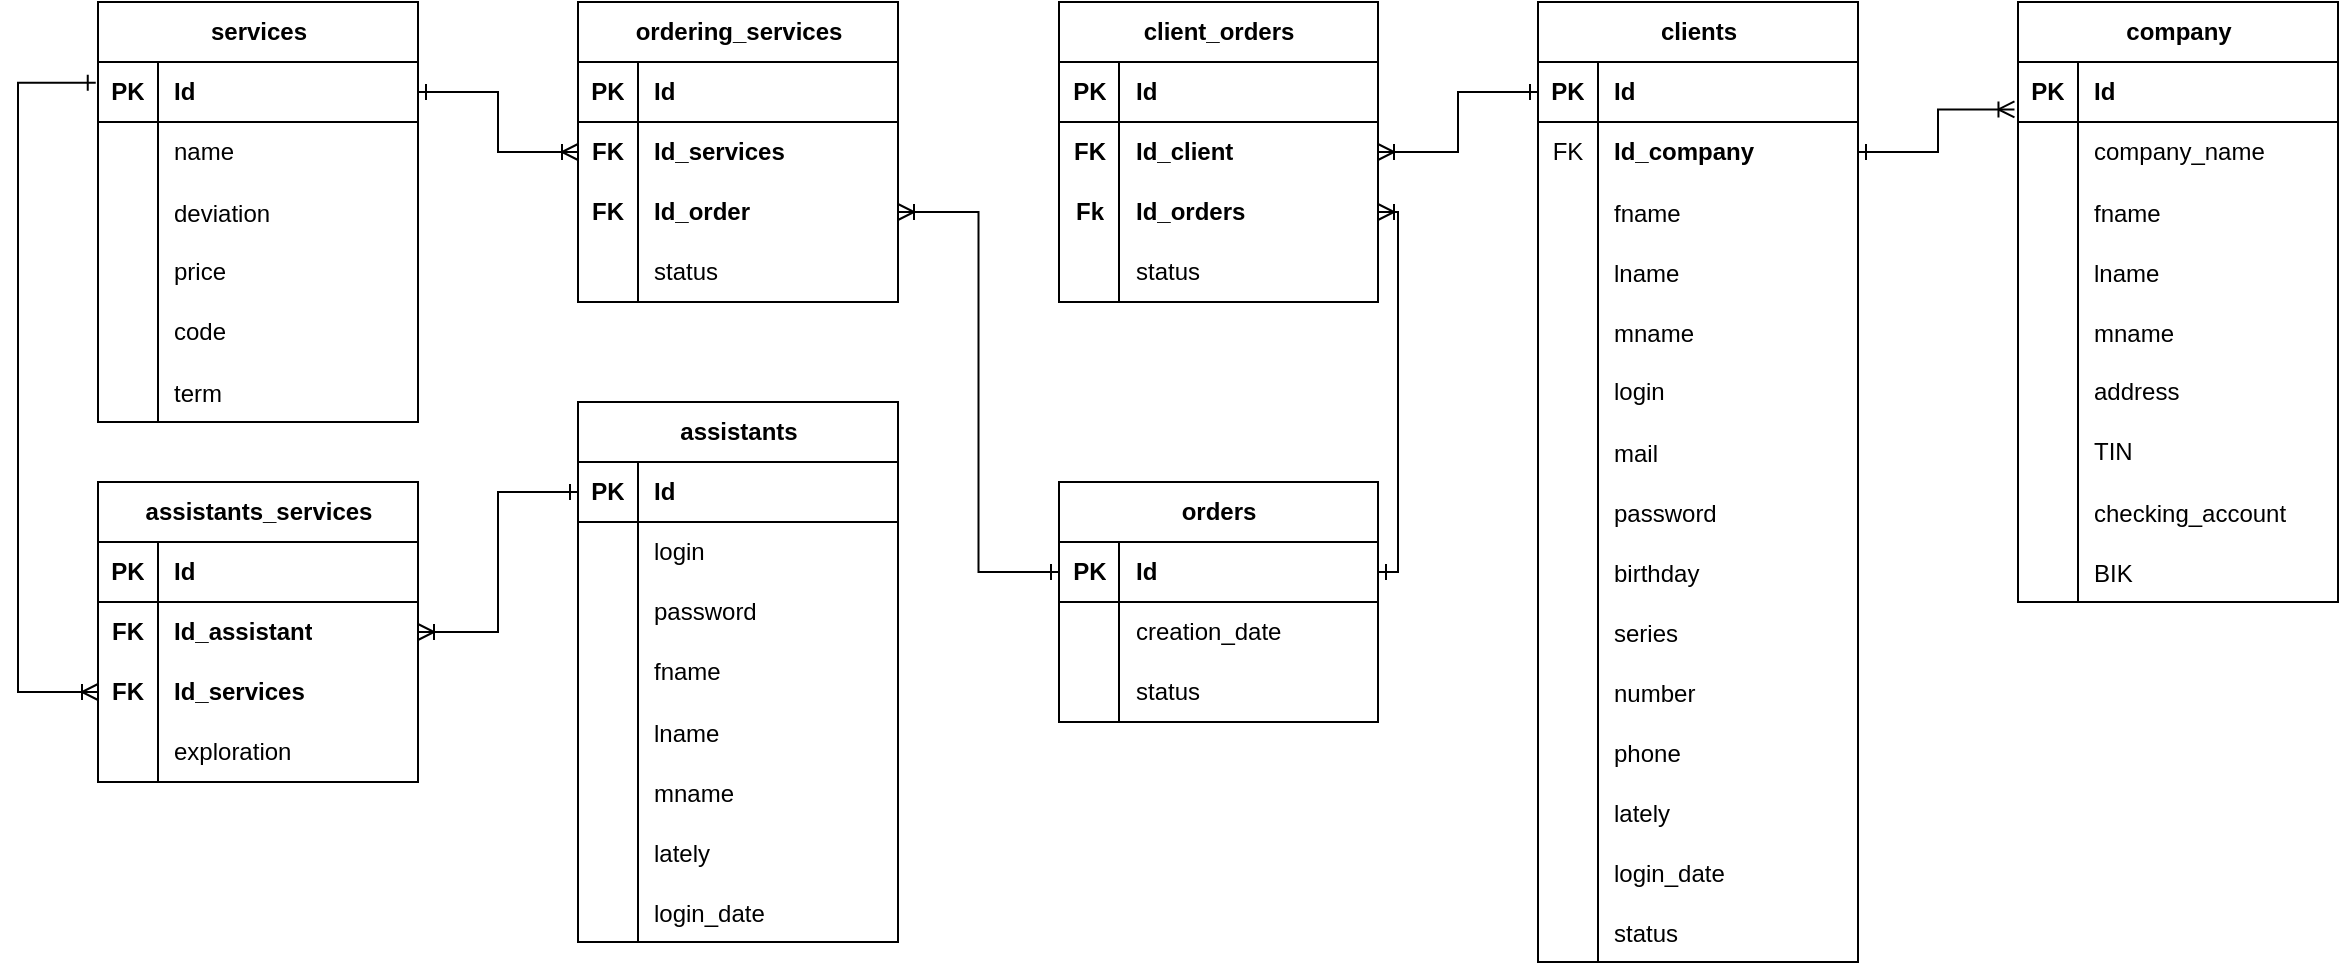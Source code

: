 <mxfile version="21.3.2" type="device">
  <diagram name="Страница 1" id="CcB8ubkaN1PYvtGsMhy7">
    <mxGraphModel dx="640" dy="603" grid="1" gridSize="10" guides="1" tooltips="1" connect="1" arrows="1" fold="1" page="1" pageScale="1" pageWidth="827" pageHeight="1169" math="0" shadow="0">
      <root>
        <mxCell id="0" />
        <mxCell id="1" parent="0" />
        <mxCell id="BCo8NhsRQpijc6uLgUfa-1" value="services" style="shape=table;startSize=30;container=1;collapsible=1;childLayout=tableLayout;fixedRows=1;rowLines=0;fontStyle=1;align=center;resizeLast=1;html=1;" parent="1" vertex="1">
          <mxGeometry x="760" y="280" width="160" height="210" as="geometry" />
        </mxCell>
        <mxCell id="BCo8NhsRQpijc6uLgUfa-2" value="" style="shape=tableRow;horizontal=0;startSize=0;swimlaneHead=0;swimlaneBody=0;fillColor=none;collapsible=0;dropTarget=0;points=[[0,0.5],[1,0.5]];portConstraint=eastwest;top=0;left=0;right=0;bottom=1;" parent="BCo8NhsRQpijc6uLgUfa-1" vertex="1">
          <mxGeometry y="30" width="160" height="30" as="geometry" />
        </mxCell>
        <mxCell id="BCo8NhsRQpijc6uLgUfa-3" value="PK" style="shape=partialRectangle;connectable=0;fillColor=none;top=0;left=0;bottom=0;right=0;fontStyle=1;overflow=hidden;whiteSpace=wrap;html=1;" parent="BCo8NhsRQpijc6uLgUfa-2" vertex="1">
          <mxGeometry width="30" height="30" as="geometry">
            <mxRectangle width="30" height="30" as="alternateBounds" />
          </mxGeometry>
        </mxCell>
        <mxCell id="BCo8NhsRQpijc6uLgUfa-4" value="Id" style="shape=partialRectangle;connectable=0;fillColor=none;top=0;left=0;bottom=0;right=0;align=left;spacingLeft=6;fontStyle=1;overflow=hidden;whiteSpace=wrap;html=1;" parent="BCo8NhsRQpijc6uLgUfa-2" vertex="1">
          <mxGeometry x="30" width="130" height="30" as="geometry">
            <mxRectangle width="130" height="30" as="alternateBounds" />
          </mxGeometry>
        </mxCell>
        <mxCell id="BCo8NhsRQpijc6uLgUfa-5" value="" style="shape=tableRow;horizontal=0;startSize=0;swimlaneHead=0;swimlaneBody=0;fillColor=none;collapsible=0;dropTarget=0;points=[[0,0.5],[1,0.5]];portConstraint=eastwest;top=0;left=0;right=0;bottom=0;" parent="BCo8NhsRQpijc6uLgUfa-1" vertex="1">
          <mxGeometry y="60" width="160" height="30" as="geometry" />
        </mxCell>
        <mxCell id="BCo8NhsRQpijc6uLgUfa-6" value="" style="shape=partialRectangle;connectable=0;fillColor=none;top=0;left=0;bottom=0;right=0;editable=1;overflow=hidden;whiteSpace=wrap;html=1;" parent="BCo8NhsRQpijc6uLgUfa-5" vertex="1">
          <mxGeometry width="30" height="30" as="geometry">
            <mxRectangle width="30" height="30" as="alternateBounds" />
          </mxGeometry>
        </mxCell>
        <mxCell id="BCo8NhsRQpijc6uLgUfa-7" value="name" style="shape=partialRectangle;connectable=0;fillColor=none;top=0;left=0;bottom=0;right=0;align=left;spacingLeft=6;overflow=hidden;whiteSpace=wrap;html=1;" parent="BCo8NhsRQpijc6uLgUfa-5" vertex="1">
          <mxGeometry x="30" width="130" height="30" as="geometry">
            <mxRectangle width="130" height="30" as="alternateBounds" />
          </mxGeometry>
        </mxCell>
        <mxCell id="Gc41ol7Zh1bx4MsLEg7d-4" value="" style="shape=tableRow;horizontal=0;startSize=0;swimlaneHead=0;swimlaneBody=0;fillColor=none;collapsible=0;dropTarget=0;points=[[0,0.5],[1,0.5]];portConstraint=eastwest;top=0;left=0;right=0;bottom=0;" parent="BCo8NhsRQpijc6uLgUfa-1" vertex="1">
          <mxGeometry y="90" width="160" height="30" as="geometry" />
        </mxCell>
        <mxCell id="Gc41ol7Zh1bx4MsLEg7d-5" value="" style="shape=partialRectangle;connectable=0;fillColor=none;top=0;left=0;bottom=0;right=0;editable=1;overflow=hidden;" parent="Gc41ol7Zh1bx4MsLEg7d-4" vertex="1">
          <mxGeometry width="30" height="30" as="geometry">
            <mxRectangle width="30" height="30" as="alternateBounds" />
          </mxGeometry>
        </mxCell>
        <mxCell id="Gc41ol7Zh1bx4MsLEg7d-6" value="deviation" style="shape=partialRectangle;connectable=0;fillColor=none;top=0;left=0;bottom=0;right=0;align=left;spacingLeft=6;overflow=hidden;" parent="Gc41ol7Zh1bx4MsLEg7d-4" vertex="1">
          <mxGeometry x="30" width="130" height="30" as="geometry">
            <mxRectangle width="130" height="30" as="alternateBounds" />
          </mxGeometry>
        </mxCell>
        <mxCell id="BCo8NhsRQpijc6uLgUfa-8" value="" style="shape=tableRow;horizontal=0;startSize=0;swimlaneHead=0;swimlaneBody=0;fillColor=none;collapsible=0;dropTarget=0;points=[[0,0.5],[1,0.5]];portConstraint=eastwest;top=0;left=0;right=0;bottom=0;" parent="BCo8NhsRQpijc6uLgUfa-1" vertex="1">
          <mxGeometry y="120" width="160" height="30" as="geometry" />
        </mxCell>
        <mxCell id="BCo8NhsRQpijc6uLgUfa-9" value="" style="shape=partialRectangle;connectable=0;fillColor=none;top=0;left=0;bottom=0;right=0;editable=1;overflow=hidden;whiteSpace=wrap;html=1;" parent="BCo8NhsRQpijc6uLgUfa-8" vertex="1">
          <mxGeometry width="30" height="30" as="geometry">
            <mxRectangle width="30" height="30" as="alternateBounds" />
          </mxGeometry>
        </mxCell>
        <mxCell id="BCo8NhsRQpijc6uLgUfa-10" value="price" style="shape=partialRectangle;connectable=0;fillColor=none;top=0;left=0;bottom=0;right=0;align=left;spacingLeft=6;overflow=hidden;whiteSpace=wrap;html=1;" parent="BCo8NhsRQpijc6uLgUfa-8" vertex="1">
          <mxGeometry x="30" width="130" height="30" as="geometry">
            <mxRectangle width="130" height="30" as="alternateBounds" />
          </mxGeometry>
        </mxCell>
        <mxCell id="BCo8NhsRQpijc6uLgUfa-11" value="" style="shape=tableRow;horizontal=0;startSize=0;swimlaneHead=0;swimlaneBody=0;fillColor=none;collapsible=0;dropTarget=0;points=[[0,0.5],[1,0.5]];portConstraint=eastwest;top=0;left=0;right=0;bottom=0;" parent="BCo8NhsRQpijc6uLgUfa-1" vertex="1">
          <mxGeometry y="150" width="160" height="30" as="geometry" />
        </mxCell>
        <mxCell id="BCo8NhsRQpijc6uLgUfa-12" value="" style="shape=partialRectangle;connectable=0;fillColor=none;top=0;left=0;bottom=0;right=0;editable=1;overflow=hidden;whiteSpace=wrap;html=1;" parent="BCo8NhsRQpijc6uLgUfa-11" vertex="1">
          <mxGeometry width="30" height="30" as="geometry">
            <mxRectangle width="30" height="30" as="alternateBounds" />
          </mxGeometry>
        </mxCell>
        <mxCell id="BCo8NhsRQpijc6uLgUfa-13" value="code" style="shape=partialRectangle;connectable=0;fillColor=none;top=0;left=0;bottom=0;right=0;align=left;spacingLeft=6;overflow=hidden;whiteSpace=wrap;html=1;" parent="BCo8NhsRQpijc6uLgUfa-11" vertex="1">
          <mxGeometry x="30" width="130" height="30" as="geometry">
            <mxRectangle width="130" height="30" as="alternateBounds" />
          </mxGeometry>
        </mxCell>
        <mxCell id="Gc41ol7Zh1bx4MsLEg7d-1" value="" style="shape=tableRow;horizontal=0;startSize=0;swimlaneHead=0;swimlaneBody=0;fillColor=none;collapsible=0;dropTarget=0;points=[[0,0.5],[1,0.5]];portConstraint=eastwest;top=0;left=0;right=0;bottom=0;" parent="BCo8NhsRQpijc6uLgUfa-1" vertex="1">
          <mxGeometry y="180" width="160" height="30" as="geometry" />
        </mxCell>
        <mxCell id="Gc41ol7Zh1bx4MsLEg7d-2" value="" style="shape=partialRectangle;connectable=0;fillColor=none;top=0;left=0;bottom=0;right=0;editable=1;overflow=hidden;" parent="Gc41ol7Zh1bx4MsLEg7d-1" vertex="1">
          <mxGeometry width="30" height="30" as="geometry">
            <mxRectangle width="30" height="30" as="alternateBounds" />
          </mxGeometry>
        </mxCell>
        <mxCell id="Gc41ol7Zh1bx4MsLEg7d-3" value="term" style="shape=partialRectangle;connectable=0;fillColor=none;top=0;left=0;bottom=0;right=0;align=left;spacingLeft=6;overflow=hidden;" parent="Gc41ol7Zh1bx4MsLEg7d-1" vertex="1">
          <mxGeometry x="30" width="130" height="30" as="geometry">
            <mxRectangle width="130" height="30" as="alternateBounds" />
          </mxGeometry>
        </mxCell>
        <mxCell id="Gc41ol7Zh1bx4MsLEg7d-7" value="clients" style="shape=table;startSize=30;container=1;collapsible=1;childLayout=tableLayout;fixedRows=1;rowLines=0;fontStyle=1;align=center;resizeLast=1;html=1;" parent="1" vertex="1">
          <mxGeometry x="1480" y="280" width="160" height="480.0" as="geometry" />
        </mxCell>
        <mxCell id="Gc41ol7Zh1bx4MsLEg7d-8" value="" style="shape=tableRow;horizontal=0;startSize=0;swimlaneHead=0;swimlaneBody=0;fillColor=none;collapsible=0;dropTarget=0;points=[[0,0.5],[1,0.5]];portConstraint=eastwest;top=0;left=0;right=0;bottom=1;" parent="Gc41ol7Zh1bx4MsLEg7d-7" vertex="1">
          <mxGeometry y="30" width="160" height="30" as="geometry" />
        </mxCell>
        <mxCell id="Gc41ol7Zh1bx4MsLEg7d-9" value="PK" style="shape=partialRectangle;connectable=0;fillColor=none;top=0;left=0;bottom=0;right=0;fontStyle=1;overflow=hidden;whiteSpace=wrap;html=1;" parent="Gc41ol7Zh1bx4MsLEg7d-8" vertex="1">
          <mxGeometry width="30" height="30" as="geometry">
            <mxRectangle width="30" height="30" as="alternateBounds" />
          </mxGeometry>
        </mxCell>
        <mxCell id="Gc41ol7Zh1bx4MsLEg7d-10" value="Id" style="shape=partialRectangle;connectable=0;fillColor=none;top=0;left=0;bottom=0;right=0;align=left;spacingLeft=6;fontStyle=1;overflow=hidden;whiteSpace=wrap;html=1;" parent="Gc41ol7Zh1bx4MsLEg7d-8" vertex="1">
          <mxGeometry x="30" width="130" height="30" as="geometry">
            <mxRectangle width="130" height="30" as="alternateBounds" />
          </mxGeometry>
        </mxCell>
        <mxCell id="Gc41ol7Zh1bx4MsLEg7d-248" value="" style="shape=tableRow;horizontal=0;startSize=0;swimlaneHead=0;swimlaneBody=0;fillColor=none;collapsible=0;dropTarget=0;points=[[0,0.5],[1,0.5]];portConstraint=eastwest;top=0;left=0;right=0;bottom=0;" parent="Gc41ol7Zh1bx4MsLEg7d-7" vertex="1">
          <mxGeometry y="60" width="160" height="30" as="geometry" />
        </mxCell>
        <mxCell id="Gc41ol7Zh1bx4MsLEg7d-249" value="FK" style="shape=partialRectangle;connectable=0;fillColor=none;top=0;left=0;bottom=0;right=0;fontStyle=0;overflow=hidden;whiteSpace=wrap;html=1;" parent="Gc41ol7Zh1bx4MsLEg7d-248" vertex="1">
          <mxGeometry width="30" height="30" as="geometry">
            <mxRectangle width="30" height="30" as="alternateBounds" />
          </mxGeometry>
        </mxCell>
        <mxCell id="Gc41ol7Zh1bx4MsLEg7d-250" value="Id_company" style="shape=partialRectangle;connectable=0;fillColor=none;top=0;left=0;bottom=0;right=0;align=left;spacingLeft=6;fontStyle=1;overflow=hidden;whiteSpace=wrap;html=1;" parent="Gc41ol7Zh1bx4MsLEg7d-248" vertex="1">
          <mxGeometry x="30" width="130" height="30" as="geometry">
            <mxRectangle width="130" height="30" as="alternateBounds" />
          </mxGeometry>
        </mxCell>
        <mxCell id="Gc41ol7Zh1bx4MsLEg7d-60" value="" style="shape=tableRow;horizontal=0;startSize=0;swimlaneHead=0;swimlaneBody=0;fillColor=none;collapsible=0;dropTarget=0;points=[[0,0.5],[1,0.5]];portConstraint=eastwest;top=0;left=0;right=0;bottom=0;" parent="Gc41ol7Zh1bx4MsLEg7d-7" vertex="1">
          <mxGeometry y="90" width="160" height="30" as="geometry" />
        </mxCell>
        <mxCell id="Gc41ol7Zh1bx4MsLEg7d-61" value="" style="shape=partialRectangle;connectable=0;fillColor=none;top=0;left=0;bottom=0;right=0;editable=1;overflow=hidden;" parent="Gc41ol7Zh1bx4MsLEg7d-60" vertex="1">
          <mxGeometry width="30" height="30" as="geometry">
            <mxRectangle width="30" height="30" as="alternateBounds" />
          </mxGeometry>
        </mxCell>
        <mxCell id="Gc41ol7Zh1bx4MsLEg7d-62" value="fname" style="shape=partialRectangle;connectable=0;fillColor=none;top=0;left=0;bottom=0;right=0;align=left;spacingLeft=6;overflow=hidden;" parent="Gc41ol7Zh1bx4MsLEg7d-60" vertex="1">
          <mxGeometry x="30" width="130" height="30" as="geometry">
            <mxRectangle width="130" height="30" as="alternateBounds" />
          </mxGeometry>
        </mxCell>
        <mxCell id="Gc41ol7Zh1bx4MsLEg7d-63" value="" style="shape=tableRow;horizontal=0;startSize=0;swimlaneHead=0;swimlaneBody=0;fillColor=none;collapsible=0;dropTarget=0;points=[[0,0.5],[1,0.5]];portConstraint=eastwest;top=0;left=0;right=0;bottom=0;" parent="Gc41ol7Zh1bx4MsLEg7d-7" vertex="1">
          <mxGeometry y="120" width="160" height="30" as="geometry" />
        </mxCell>
        <mxCell id="Gc41ol7Zh1bx4MsLEg7d-64" value="" style="shape=partialRectangle;connectable=0;fillColor=none;top=0;left=0;bottom=0;right=0;editable=1;overflow=hidden;" parent="Gc41ol7Zh1bx4MsLEg7d-63" vertex="1">
          <mxGeometry width="30" height="30" as="geometry">
            <mxRectangle width="30" height="30" as="alternateBounds" />
          </mxGeometry>
        </mxCell>
        <mxCell id="Gc41ol7Zh1bx4MsLEg7d-65" value="lname" style="shape=partialRectangle;connectable=0;fillColor=none;top=0;left=0;bottom=0;right=0;align=left;spacingLeft=6;overflow=hidden;" parent="Gc41ol7Zh1bx4MsLEg7d-63" vertex="1">
          <mxGeometry x="30" width="130" height="30" as="geometry">
            <mxRectangle width="130" height="30" as="alternateBounds" />
          </mxGeometry>
        </mxCell>
        <mxCell id="Gc41ol7Zh1bx4MsLEg7d-66" value="" style="shape=tableRow;horizontal=0;startSize=0;swimlaneHead=0;swimlaneBody=0;fillColor=none;collapsible=0;dropTarget=0;points=[[0,0.5],[1,0.5]];portConstraint=eastwest;top=0;left=0;right=0;bottom=0;" parent="Gc41ol7Zh1bx4MsLEg7d-7" vertex="1">
          <mxGeometry y="150" width="160" height="30" as="geometry" />
        </mxCell>
        <mxCell id="Gc41ol7Zh1bx4MsLEg7d-67" value="" style="shape=partialRectangle;connectable=0;fillColor=none;top=0;left=0;bottom=0;right=0;editable=1;overflow=hidden;" parent="Gc41ol7Zh1bx4MsLEg7d-66" vertex="1">
          <mxGeometry width="30" height="30" as="geometry">
            <mxRectangle width="30" height="30" as="alternateBounds" />
          </mxGeometry>
        </mxCell>
        <mxCell id="Gc41ol7Zh1bx4MsLEg7d-68" value="mname" style="shape=partialRectangle;connectable=0;fillColor=none;top=0;left=0;bottom=0;right=0;align=left;spacingLeft=6;overflow=hidden;" parent="Gc41ol7Zh1bx4MsLEg7d-66" vertex="1">
          <mxGeometry x="30" width="130" height="30" as="geometry">
            <mxRectangle width="130" height="30" as="alternateBounds" />
          </mxGeometry>
        </mxCell>
        <mxCell id="Gc41ol7Zh1bx4MsLEg7d-158" value="" style="shape=tableRow;horizontal=0;startSize=0;swimlaneHead=0;swimlaneBody=0;fillColor=none;collapsible=0;dropTarget=0;points=[[0,0.5],[1,0.5]];portConstraint=eastwest;top=0;left=0;right=0;bottom=0;" parent="Gc41ol7Zh1bx4MsLEg7d-7" vertex="1">
          <mxGeometry y="180" width="160" height="30" as="geometry" />
        </mxCell>
        <mxCell id="Gc41ol7Zh1bx4MsLEg7d-159" value="" style="shape=partialRectangle;connectable=0;fillColor=none;top=0;left=0;bottom=0;right=0;editable=1;overflow=hidden;whiteSpace=wrap;html=1;" parent="Gc41ol7Zh1bx4MsLEg7d-158" vertex="1">
          <mxGeometry width="30" height="30" as="geometry">
            <mxRectangle width="30" height="30" as="alternateBounds" />
          </mxGeometry>
        </mxCell>
        <mxCell id="Gc41ol7Zh1bx4MsLEg7d-160" value="login" style="shape=partialRectangle;connectable=0;fillColor=none;top=0;left=0;bottom=0;right=0;align=left;spacingLeft=6;overflow=hidden;whiteSpace=wrap;html=1;" parent="Gc41ol7Zh1bx4MsLEg7d-158" vertex="1">
          <mxGeometry x="30" width="130" height="30" as="geometry">
            <mxRectangle width="130" height="30" as="alternateBounds" />
          </mxGeometry>
        </mxCell>
        <mxCell id="Gc41ol7Zh1bx4MsLEg7d-69" value="" style="shape=tableRow;horizontal=0;startSize=0;swimlaneHead=0;swimlaneBody=0;fillColor=none;collapsible=0;dropTarget=0;points=[[0,0.5],[1,0.5]];portConstraint=eastwest;top=0;left=0;right=0;bottom=0;" parent="Gc41ol7Zh1bx4MsLEg7d-7" vertex="1">
          <mxGeometry y="210" width="160" height="30" as="geometry" />
        </mxCell>
        <mxCell id="Gc41ol7Zh1bx4MsLEg7d-70" value="" style="shape=partialRectangle;connectable=0;fillColor=none;top=0;left=0;bottom=0;right=0;editable=1;overflow=hidden;" parent="Gc41ol7Zh1bx4MsLEg7d-69" vertex="1">
          <mxGeometry width="30" height="30" as="geometry">
            <mxRectangle width="30" height="30" as="alternateBounds" />
          </mxGeometry>
        </mxCell>
        <mxCell id="Gc41ol7Zh1bx4MsLEg7d-71" value="mail" style="shape=partialRectangle;connectable=0;fillColor=none;top=0;left=0;bottom=0;right=0;align=left;spacingLeft=6;overflow=hidden;" parent="Gc41ol7Zh1bx4MsLEg7d-69" vertex="1">
          <mxGeometry x="30" width="130" height="30" as="geometry">
            <mxRectangle width="130" height="30" as="alternateBounds" />
          </mxGeometry>
        </mxCell>
        <mxCell id="Gc41ol7Zh1bx4MsLEg7d-72" value="" style="shape=tableRow;horizontal=0;startSize=0;swimlaneHead=0;swimlaneBody=0;fillColor=none;collapsible=0;dropTarget=0;points=[[0,0.5],[1,0.5]];portConstraint=eastwest;top=0;left=0;right=0;bottom=0;" parent="Gc41ol7Zh1bx4MsLEg7d-7" vertex="1">
          <mxGeometry y="240" width="160" height="30" as="geometry" />
        </mxCell>
        <mxCell id="Gc41ol7Zh1bx4MsLEg7d-73" value="" style="shape=partialRectangle;connectable=0;fillColor=none;top=0;left=0;bottom=0;right=0;editable=1;overflow=hidden;" parent="Gc41ol7Zh1bx4MsLEg7d-72" vertex="1">
          <mxGeometry width="30" height="30" as="geometry">
            <mxRectangle width="30" height="30" as="alternateBounds" />
          </mxGeometry>
        </mxCell>
        <mxCell id="Gc41ol7Zh1bx4MsLEg7d-74" value="password" style="shape=partialRectangle;connectable=0;fillColor=none;top=0;left=0;bottom=0;right=0;align=left;spacingLeft=6;overflow=hidden;" parent="Gc41ol7Zh1bx4MsLEg7d-72" vertex="1">
          <mxGeometry x="30" width="130" height="30" as="geometry">
            <mxRectangle width="130" height="30" as="alternateBounds" />
          </mxGeometry>
        </mxCell>
        <mxCell id="Gc41ol7Zh1bx4MsLEg7d-75" value="" style="shape=tableRow;horizontal=0;startSize=0;swimlaneHead=0;swimlaneBody=0;fillColor=none;collapsible=0;dropTarget=0;points=[[0,0.5],[1,0.5]];portConstraint=eastwest;top=0;left=0;right=0;bottom=0;" parent="Gc41ol7Zh1bx4MsLEg7d-7" vertex="1">
          <mxGeometry y="270" width="160" height="30" as="geometry" />
        </mxCell>
        <mxCell id="Gc41ol7Zh1bx4MsLEg7d-76" value="" style="shape=partialRectangle;connectable=0;fillColor=none;top=0;left=0;bottom=0;right=0;editable=1;overflow=hidden;" parent="Gc41ol7Zh1bx4MsLEg7d-75" vertex="1">
          <mxGeometry width="30" height="30" as="geometry">
            <mxRectangle width="30" height="30" as="alternateBounds" />
          </mxGeometry>
        </mxCell>
        <mxCell id="Gc41ol7Zh1bx4MsLEg7d-77" value="birthday" style="shape=partialRectangle;connectable=0;fillColor=none;top=0;left=0;bottom=0;right=0;align=left;spacingLeft=6;overflow=hidden;" parent="Gc41ol7Zh1bx4MsLEg7d-75" vertex="1">
          <mxGeometry x="30" width="130" height="30" as="geometry">
            <mxRectangle width="130" height="30" as="alternateBounds" />
          </mxGeometry>
        </mxCell>
        <mxCell id="Gc41ol7Zh1bx4MsLEg7d-78" value="" style="shape=tableRow;horizontal=0;startSize=0;swimlaneHead=0;swimlaneBody=0;fillColor=none;collapsible=0;dropTarget=0;points=[[0,0.5],[1,0.5]];portConstraint=eastwest;top=0;left=0;right=0;bottom=0;" parent="Gc41ol7Zh1bx4MsLEg7d-7" vertex="1">
          <mxGeometry y="300" width="160" height="30" as="geometry" />
        </mxCell>
        <mxCell id="Gc41ol7Zh1bx4MsLEg7d-79" value="" style="shape=partialRectangle;connectable=0;fillColor=none;top=0;left=0;bottom=0;right=0;editable=1;overflow=hidden;" parent="Gc41ol7Zh1bx4MsLEg7d-78" vertex="1">
          <mxGeometry width="30" height="30" as="geometry">
            <mxRectangle width="30" height="30" as="alternateBounds" />
          </mxGeometry>
        </mxCell>
        <mxCell id="Gc41ol7Zh1bx4MsLEg7d-80" value="series" style="shape=partialRectangle;connectable=0;fillColor=none;top=0;left=0;bottom=0;right=0;align=left;spacingLeft=6;overflow=hidden;" parent="Gc41ol7Zh1bx4MsLEg7d-78" vertex="1">
          <mxGeometry x="30" width="130" height="30" as="geometry">
            <mxRectangle width="130" height="30" as="alternateBounds" />
          </mxGeometry>
        </mxCell>
        <mxCell id="Gc41ol7Zh1bx4MsLEg7d-81" value="" style="shape=tableRow;horizontal=0;startSize=0;swimlaneHead=0;swimlaneBody=0;fillColor=none;collapsible=0;dropTarget=0;points=[[0,0.5],[1,0.5]];portConstraint=eastwest;top=0;left=0;right=0;bottom=0;" parent="Gc41ol7Zh1bx4MsLEg7d-7" vertex="1">
          <mxGeometry y="330" width="160" height="30" as="geometry" />
        </mxCell>
        <mxCell id="Gc41ol7Zh1bx4MsLEg7d-82" value="" style="shape=partialRectangle;connectable=0;fillColor=none;top=0;left=0;bottom=0;right=0;editable=1;overflow=hidden;" parent="Gc41ol7Zh1bx4MsLEg7d-81" vertex="1">
          <mxGeometry width="30" height="30" as="geometry">
            <mxRectangle width="30" height="30" as="alternateBounds" />
          </mxGeometry>
        </mxCell>
        <mxCell id="Gc41ol7Zh1bx4MsLEg7d-83" value="number" style="shape=partialRectangle;connectable=0;fillColor=none;top=0;left=0;bottom=0;right=0;align=left;spacingLeft=6;overflow=hidden;" parent="Gc41ol7Zh1bx4MsLEg7d-81" vertex="1">
          <mxGeometry x="30" width="130" height="30" as="geometry">
            <mxRectangle width="130" height="30" as="alternateBounds" />
          </mxGeometry>
        </mxCell>
        <mxCell id="Gc41ol7Zh1bx4MsLEg7d-84" value="" style="shape=tableRow;horizontal=0;startSize=0;swimlaneHead=0;swimlaneBody=0;fillColor=none;collapsible=0;dropTarget=0;points=[[0,0.5],[1,0.5]];portConstraint=eastwest;top=0;left=0;right=0;bottom=0;" parent="Gc41ol7Zh1bx4MsLEg7d-7" vertex="1">
          <mxGeometry y="360" width="160" height="30" as="geometry" />
        </mxCell>
        <mxCell id="Gc41ol7Zh1bx4MsLEg7d-85" value="" style="shape=partialRectangle;connectable=0;fillColor=none;top=0;left=0;bottom=0;right=0;editable=1;overflow=hidden;" parent="Gc41ol7Zh1bx4MsLEg7d-84" vertex="1">
          <mxGeometry width="30" height="30" as="geometry">
            <mxRectangle width="30" height="30" as="alternateBounds" />
          </mxGeometry>
        </mxCell>
        <mxCell id="Gc41ol7Zh1bx4MsLEg7d-86" value="phone" style="shape=partialRectangle;connectable=0;fillColor=none;top=0;left=0;bottom=0;right=0;align=left;spacingLeft=6;overflow=hidden;" parent="Gc41ol7Zh1bx4MsLEg7d-84" vertex="1">
          <mxGeometry x="30" width="130" height="30" as="geometry">
            <mxRectangle width="130" height="30" as="alternateBounds" />
          </mxGeometry>
        </mxCell>
        <mxCell id="Gc41ol7Zh1bx4MsLEg7d-180" value="" style="shape=tableRow;horizontal=0;startSize=0;swimlaneHead=0;swimlaneBody=0;fillColor=none;collapsible=0;dropTarget=0;points=[[0,0.5],[1,0.5]];portConstraint=eastwest;top=0;left=0;right=0;bottom=0;" parent="Gc41ol7Zh1bx4MsLEg7d-7" vertex="1">
          <mxGeometry y="390" width="160" height="30" as="geometry" />
        </mxCell>
        <mxCell id="Gc41ol7Zh1bx4MsLEg7d-181" value="" style="shape=partialRectangle;connectable=0;fillColor=none;top=0;left=0;bottom=0;right=0;editable=1;overflow=hidden;" parent="Gc41ol7Zh1bx4MsLEg7d-180" vertex="1">
          <mxGeometry width="30" height="30" as="geometry">
            <mxRectangle width="30" height="30" as="alternateBounds" />
          </mxGeometry>
        </mxCell>
        <mxCell id="Gc41ol7Zh1bx4MsLEg7d-182" value="lately" style="shape=partialRectangle;connectable=0;fillColor=none;top=0;left=0;bottom=0;right=0;align=left;spacingLeft=6;overflow=hidden;" parent="Gc41ol7Zh1bx4MsLEg7d-180" vertex="1">
          <mxGeometry x="30" width="130" height="30" as="geometry">
            <mxRectangle width="130" height="30" as="alternateBounds" />
          </mxGeometry>
        </mxCell>
        <mxCell id="Gc41ol7Zh1bx4MsLEg7d-171" value="" style="shape=tableRow;horizontal=0;startSize=0;swimlaneHead=0;swimlaneBody=0;fillColor=none;collapsible=0;dropTarget=0;points=[[0,0.5],[1,0.5]];portConstraint=eastwest;top=0;left=0;right=0;bottom=0;" parent="Gc41ol7Zh1bx4MsLEg7d-7" vertex="1">
          <mxGeometry y="420" width="160" height="30" as="geometry" />
        </mxCell>
        <mxCell id="Gc41ol7Zh1bx4MsLEg7d-172" value="" style="shape=partialRectangle;connectable=0;fillColor=none;top=0;left=0;bottom=0;right=0;editable=1;overflow=hidden;" parent="Gc41ol7Zh1bx4MsLEg7d-171" vertex="1">
          <mxGeometry width="30" height="30" as="geometry">
            <mxRectangle width="30" height="30" as="alternateBounds" />
          </mxGeometry>
        </mxCell>
        <mxCell id="Gc41ol7Zh1bx4MsLEg7d-173" value="login_date" style="shape=partialRectangle;connectable=0;fillColor=none;top=0;left=0;bottom=0;right=0;align=left;spacingLeft=6;overflow=hidden;" parent="Gc41ol7Zh1bx4MsLEg7d-171" vertex="1">
          <mxGeometry x="30" width="130" height="30" as="geometry">
            <mxRectangle width="130" height="30" as="alternateBounds" />
          </mxGeometry>
        </mxCell>
        <mxCell id="Gc41ol7Zh1bx4MsLEg7d-252" value="" style="shape=tableRow;horizontal=0;startSize=0;swimlaneHead=0;swimlaneBody=0;fillColor=none;collapsible=0;dropTarget=0;points=[[0,0.5],[1,0.5]];portConstraint=eastwest;top=0;left=0;right=0;bottom=0;" parent="Gc41ol7Zh1bx4MsLEg7d-7" vertex="1">
          <mxGeometry y="450" width="160" height="30" as="geometry" />
        </mxCell>
        <mxCell id="Gc41ol7Zh1bx4MsLEg7d-253" value="" style="shape=partialRectangle;connectable=0;fillColor=none;top=0;left=0;bottom=0;right=0;editable=1;overflow=hidden;" parent="Gc41ol7Zh1bx4MsLEg7d-252" vertex="1">
          <mxGeometry width="30" height="30" as="geometry">
            <mxRectangle width="30" height="30" as="alternateBounds" />
          </mxGeometry>
        </mxCell>
        <mxCell id="Gc41ol7Zh1bx4MsLEg7d-254" value="status" style="shape=partialRectangle;connectable=0;fillColor=none;top=0;left=0;bottom=0;right=0;align=left;spacingLeft=6;overflow=hidden;" parent="Gc41ol7Zh1bx4MsLEg7d-252" vertex="1">
          <mxGeometry x="30" width="130" height="30" as="geometry">
            <mxRectangle width="130" height="30" as="alternateBounds" />
          </mxGeometry>
        </mxCell>
        <mxCell id="Gc41ol7Zh1bx4MsLEg7d-87" value="orders" style="shape=table;startSize=30;container=1;collapsible=1;childLayout=tableLayout;fixedRows=1;rowLines=0;fontStyle=1;align=center;resizeLast=1;html=1;" parent="1" vertex="1">
          <mxGeometry x="1240.5" y="520" width="159.5" height="120" as="geometry" />
        </mxCell>
        <mxCell id="Gc41ol7Zh1bx4MsLEg7d-88" value="" style="shape=tableRow;horizontal=0;startSize=0;swimlaneHead=0;swimlaneBody=0;fillColor=none;collapsible=0;dropTarget=0;points=[[0,0.5],[1,0.5]];portConstraint=eastwest;top=0;left=0;right=0;bottom=1;" parent="Gc41ol7Zh1bx4MsLEg7d-87" vertex="1">
          <mxGeometry y="30" width="159.5" height="30" as="geometry" />
        </mxCell>
        <mxCell id="Gc41ol7Zh1bx4MsLEg7d-89" value="PK" style="shape=partialRectangle;connectable=0;fillColor=none;top=0;left=0;bottom=0;right=0;fontStyle=1;overflow=hidden;whiteSpace=wrap;html=1;" parent="Gc41ol7Zh1bx4MsLEg7d-88" vertex="1">
          <mxGeometry width="30" height="30" as="geometry">
            <mxRectangle width="30" height="30" as="alternateBounds" />
          </mxGeometry>
        </mxCell>
        <mxCell id="Gc41ol7Zh1bx4MsLEg7d-90" value="Id" style="shape=partialRectangle;connectable=0;fillColor=none;top=0;left=0;bottom=0;right=0;align=left;spacingLeft=6;fontStyle=1;overflow=hidden;whiteSpace=wrap;html=1;" parent="Gc41ol7Zh1bx4MsLEg7d-88" vertex="1">
          <mxGeometry x="30" width="129.5" height="30" as="geometry">
            <mxRectangle width="129.5" height="30" as="alternateBounds" />
          </mxGeometry>
        </mxCell>
        <mxCell id="Gc41ol7Zh1bx4MsLEg7d-91" value="" style="shape=tableRow;horizontal=0;startSize=0;swimlaneHead=0;swimlaneBody=0;fillColor=none;collapsible=0;dropTarget=0;points=[[0,0.5],[1,0.5]];portConstraint=eastwest;top=0;left=0;right=0;bottom=0;" parent="Gc41ol7Zh1bx4MsLEg7d-87" vertex="1">
          <mxGeometry y="60" width="159.5" height="30" as="geometry" />
        </mxCell>
        <mxCell id="Gc41ol7Zh1bx4MsLEg7d-92" value="" style="shape=partialRectangle;connectable=0;fillColor=none;top=0;left=0;bottom=0;right=0;editable=1;overflow=hidden;whiteSpace=wrap;html=1;fontStyle=0" parent="Gc41ol7Zh1bx4MsLEg7d-91" vertex="1">
          <mxGeometry width="30" height="30" as="geometry">
            <mxRectangle width="30" height="30" as="alternateBounds" />
          </mxGeometry>
        </mxCell>
        <mxCell id="Gc41ol7Zh1bx4MsLEg7d-93" value="creation_date" style="shape=partialRectangle;connectable=0;fillColor=none;top=0;left=0;bottom=0;right=0;align=left;spacingLeft=6;overflow=hidden;whiteSpace=wrap;html=1;fontStyle=0" parent="Gc41ol7Zh1bx4MsLEg7d-91" vertex="1">
          <mxGeometry x="30" width="129.5" height="30" as="geometry">
            <mxRectangle width="129.5" height="30" as="alternateBounds" />
          </mxGeometry>
        </mxCell>
        <mxCell id="Gc41ol7Zh1bx4MsLEg7d-97" value="" style="shape=tableRow;horizontal=0;startSize=0;swimlaneHead=0;swimlaneBody=0;fillColor=none;collapsible=0;dropTarget=0;points=[[0,0.5],[1,0.5]];portConstraint=eastwest;top=0;left=0;right=0;bottom=0;" parent="Gc41ol7Zh1bx4MsLEg7d-87" vertex="1">
          <mxGeometry y="90" width="159.5" height="30" as="geometry" />
        </mxCell>
        <mxCell id="Gc41ol7Zh1bx4MsLEg7d-98" value="" style="shape=partialRectangle;connectable=0;fillColor=none;top=0;left=0;bottom=0;right=0;editable=1;overflow=hidden;whiteSpace=wrap;html=1;" parent="Gc41ol7Zh1bx4MsLEg7d-97" vertex="1">
          <mxGeometry width="30" height="30" as="geometry">
            <mxRectangle width="30" height="30" as="alternateBounds" />
          </mxGeometry>
        </mxCell>
        <mxCell id="Gc41ol7Zh1bx4MsLEg7d-99" value="status" style="shape=partialRectangle;connectable=0;fillColor=none;top=0;left=0;bottom=0;right=0;align=left;spacingLeft=6;overflow=hidden;whiteSpace=wrap;html=1;" parent="Gc41ol7Zh1bx4MsLEg7d-97" vertex="1">
          <mxGeometry x="30" width="129.5" height="30" as="geometry">
            <mxRectangle width="129.5" height="30" as="alternateBounds" />
          </mxGeometry>
        </mxCell>
        <mxCell id="Gc41ol7Zh1bx4MsLEg7d-100" value="ordering_services" style="shape=table;startSize=30;container=1;collapsible=1;childLayout=tableLayout;fixedRows=1;rowLines=0;fontStyle=1;align=center;resizeLast=1;html=1;" parent="1" vertex="1">
          <mxGeometry x="1000" y="280" width="160" height="150" as="geometry" />
        </mxCell>
        <mxCell id="Gc41ol7Zh1bx4MsLEg7d-101" value="" style="shape=tableRow;horizontal=0;startSize=0;swimlaneHead=0;swimlaneBody=0;fillColor=none;collapsible=0;dropTarget=0;points=[[0,0.5],[1,0.5]];portConstraint=eastwest;top=0;left=0;right=0;bottom=1;" parent="Gc41ol7Zh1bx4MsLEg7d-100" vertex="1">
          <mxGeometry y="30" width="160" height="30" as="geometry" />
        </mxCell>
        <mxCell id="Gc41ol7Zh1bx4MsLEg7d-102" value="PK" style="shape=partialRectangle;connectable=0;fillColor=none;top=0;left=0;bottom=0;right=0;fontStyle=1;overflow=hidden;whiteSpace=wrap;html=1;" parent="Gc41ol7Zh1bx4MsLEg7d-101" vertex="1">
          <mxGeometry width="30" height="30" as="geometry">
            <mxRectangle width="30" height="30" as="alternateBounds" />
          </mxGeometry>
        </mxCell>
        <mxCell id="Gc41ol7Zh1bx4MsLEg7d-103" value="Id" style="shape=partialRectangle;connectable=0;fillColor=none;top=0;left=0;bottom=0;right=0;align=left;spacingLeft=6;fontStyle=1;overflow=hidden;whiteSpace=wrap;html=1;" parent="Gc41ol7Zh1bx4MsLEg7d-101" vertex="1">
          <mxGeometry x="30" width="130" height="30" as="geometry">
            <mxRectangle width="130" height="30" as="alternateBounds" />
          </mxGeometry>
        </mxCell>
        <mxCell id="Gc41ol7Zh1bx4MsLEg7d-104" value="" style="shape=tableRow;horizontal=0;startSize=0;swimlaneHead=0;swimlaneBody=0;fillColor=none;collapsible=0;dropTarget=0;points=[[0,0.5],[1,0.5]];portConstraint=eastwest;top=0;left=0;right=0;bottom=0;" parent="Gc41ol7Zh1bx4MsLEg7d-100" vertex="1">
          <mxGeometry y="60" width="160" height="30" as="geometry" />
        </mxCell>
        <mxCell id="Gc41ol7Zh1bx4MsLEg7d-105" value="FK" style="shape=partialRectangle;connectable=0;fillColor=none;top=0;left=0;bottom=0;right=0;editable=1;overflow=hidden;whiteSpace=wrap;html=1;fontStyle=1" parent="Gc41ol7Zh1bx4MsLEg7d-104" vertex="1">
          <mxGeometry width="30" height="30" as="geometry">
            <mxRectangle width="30" height="30" as="alternateBounds" />
          </mxGeometry>
        </mxCell>
        <mxCell id="Gc41ol7Zh1bx4MsLEg7d-106" value="Id_services" style="shape=partialRectangle;connectable=0;fillColor=none;top=0;left=0;bottom=0;right=0;align=left;spacingLeft=6;overflow=hidden;whiteSpace=wrap;html=1;fontStyle=1" parent="Gc41ol7Zh1bx4MsLEg7d-104" vertex="1">
          <mxGeometry x="30" width="130" height="30" as="geometry">
            <mxRectangle width="130" height="30" as="alternateBounds" />
          </mxGeometry>
        </mxCell>
        <mxCell id="Gc41ol7Zh1bx4MsLEg7d-107" value="" style="shape=tableRow;horizontal=0;startSize=0;swimlaneHead=0;swimlaneBody=0;fillColor=none;collapsible=0;dropTarget=0;points=[[0,0.5],[1,0.5]];portConstraint=eastwest;top=0;left=0;right=0;bottom=0;" parent="Gc41ol7Zh1bx4MsLEg7d-100" vertex="1">
          <mxGeometry y="90" width="160" height="30" as="geometry" />
        </mxCell>
        <mxCell id="Gc41ol7Zh1bx4MsLEg7d-108" value="FK" style="shape=partialRectangle;connectable=0;fillColor=none;top=0;left=0;bottom=0;right=0;editable=1;overflow=hidden;whiteSpace=wrap;html=1;fontStyle=1" parent="Gc41ol7Zh1bx4MsLEg7d-107" vertex="1">
          <mxGeometry width="30" height="30" as="geometry">
            <mxRectangle width="30" height="30" as="alternateBounds" />
          </mxGeometry>
        </mxCell>
        <mxCell id="Gc41ol7Zh1bx4MsLEg7d-109" value="Id_order" style="shape=partialRectangle;connectable=0;fillColor=none;top=0;left=0;bottom=0;right=0;align=left;spacingLeft=6;overflow=hidden;whiteSpace=wrap;html=1;fontStyle=1" parent="Gc41ol7Zh1bx4MsLEg7d-107" vertex="1">
          <mxGeometry x="30" width="130" height="30" as="geometry">
            <mxRectangle width="130" height="30" as="alternateBounds" />
          </mxGeometry>
        </mxCell>
        <mxCell id="Gc41ol7Zh1bx4MsLEg7d-110" value="" style="shape=tableRow;horizontal=0;startSize=0;swimlaneHead=0;swimlaneBody=0;fillColor=none;collapsible=0;dropTarget=0;points=[[0,0.5],[1,0.5]];portConstraint=eastwest;top=0;left=0;right=0;bottom=0;" parent="Gc41ol7Zh1bx4MsLEg7d-100" vertex="1">
          <mxGeometry y="120" width="160" height="30" as="geometry" />
        </mxCell>
        <mxCell id="Gc41ol7Zh1bx4MsLEg7d-111" value="" style="shape=partialRectangle;connectable=0;fillColor=none;top=0;left=0;bottom=0;right=0;editable=1;overflow=hidden;whiteSpace=wrap;html=1;" parent="Gc41ol7Zh1bx4MsLEg7d-110" vertex="1">
          <mxGeometry width="30" height="30" as="geometry">
            <mxRectangle width="30" height="30" as="alternateBounds" />
          </mxGeometry>
        </mxCell>
        <mxCell id="Gc41ol7Zh1bx4MsLEg7d-112" value="status" style="shape=partialRectangle;connectable=0;fillColor=none;top=0;left=0;bottom=0;right=0;align=left;spacingLeft=6;overflow=hidden;whiteSpace=wrap;html=1;" parent="Gc41ol7Zh1bx4MsLEg7d-110" vertex="1">
          <mxGeometry x="30" width="130" height="30" as="geometry">
            <mxRectangle width="130" height="30" as="alternateBounds" />
          </mxGeometry>
        </mxCell>
        <mxCell id="Gc41ol7Zh1bx4MsLEg7d-116" value="assistants" style="shape=table;startSize=30;container=1;collapsible=1;childLayout=tableLayout;fixedRows=1;rowLines=0;fontStyle=1;align=center;resizeLast=1;html=1;" parent="1" vertex="1">
          <mxGeometry x="1000" y="480" width="160" height="270" as="geometry" />
        </mxCell>
        <mxCell id="Gc41ol7Zh1bx4MsLEg7d-117" value="" style="shape=tableRow;horizontal=0;startSize=0;swimlaneHead=0;swimlaneBody=0;fillColor=none;collapsible=0;dropTarget=0;points=[[0,0.5],[1,0.5]];portConstraint=eastwest;top=0;left=0;right=0;bottom=1;" parent="Gc41ol7Zh1bx4MsLEg7d-116" vertex="1">
          <mxGeometry y="30" width="160" height="30" as="geometry" />
        </mxCell>
        <mxCell id="Gc41ol7Zh1bx4MsLEg7d-118" value="PK" style="shape=partialRectangle;connectable=0;fillColor=none;top=0;left=0;bottom=0;right=0;fontStyle=1;overflow=hidden;whiteSpace=wrap;html=1;" parent="Gc41ol7Zh1bx4MsLEg7d-117" vertex="1">
          <mxGeometry width="30" height="30" as="geometry">
            <mxRectangle width="30" height="30" as="alternateBounds" />
          </mxGeometry>
        </mxCell>
        <mxCell id="Gc41ol7Zh1bx4MsLEg7d-119" value="Id" style="shape=partialRectangle;connectable=0;fillColor=none;top=0;left=0;bottom=0;right=0;align=left;spacingLeft=6;fontStyle=1;overflow=hidden;whiteSpace=wrap;html=1;" parent="Gc41ol7Zh1bx4MsLEg7d-117" vertex="1">
          <mxGeometry x="30" width="130" height="30" as="geometry">
            <mxRectangle width="130" height="30" as="alternateBounds" />
          </mxGeometry>
        </mxCell>
        <mxCell id="Gc41ol7Zh1bx4MsLEg7d-120" value="" style="shape=tableRow;horizontal=0;startSize=0;swimlaneHead=0;swimlaneBody=0;fillColor=none;collapsible=0;dropTarget=0;points=[[0,0.5],[1,0.5]];portConstraint=eastwest;top=0;left=0;right=0;bottom=0;" parent="Gc41ol7Zh1bx4MsLEg7d-116" vertex="1">
          <mxGeometry y="60" width="160" height="30" as="geometry" />
        </mxCell>
        <mxCell id="Gc41ol7Zh1bx4MsLEg7d-121" value="" style="shape=partialRectangle;connectable=0;fillColor=none;top=0;left=0;bottom=0;right=0;editable=1;overflow=hidden;whiteSpace=wrap;html=1;" parent="Gc41ol7Zh1bx4MsLEg7d-120" vertex="1">
          <mxGeometry width="30" height="30" as="geometry">
            <mxRectangle width="30" height="30" as="alternateBounds" />
          </mxGeometry>
        </mxCell>
        <mxCell id="Gc41ol7Zh1bx4MsLEg7d-122" value="login" style="shape=partialRectangle;connectable=0;fillColor=none;top=0;left=0;bottom=0;right=0;align=left;spacingLeft=6;overflow=hidden;whiteSpace=wrap;html=1;" parent="Gc41ol7Zh1bx4MsLEg7d-120" vertex="1">
          <mxGeometry x="30" width="130" height="30" as="geometry">
            <mxRectangle width="130" height="30" as="alternateBounds" />
          </mxGeometry>
        </mxCell>
        <mxCell id="Gc41ol7Zh1bx4MsLEg7d-123" value="" style="shape=tableRow;horizontal=0;startSize=0;swimlaneHead=0;swimlaneBody=0;fillColor=none;collapsible=0;dropTarget=0;points=[[0,0.5],[1,0.5]];portConstraint=eastwest;top=0;left=0;right=0;bottom=0;" parent="Gc41ol7Zh1bx4MsLEg7d-116" vertex="1">
          <mxGeometry y="90" width="160" height="30" as="geometry" />
        </mxCell>
        <mxCell id="Gc41ol7Zh1bx4MsLEg7d-124" value="" style="shape=partialRectangle;connectable=0;fillColor=none;top=0;left=0;bottom=0;right=0;editable=1;overflow=hidden;whiteSpace=wrap;html=1;" parent="Gc41ol7Zh1bx4MsLEg7d-123" vertex="1">
          <mxGeometry width="30" height="30" as="geometry">
            <mxRectangle width="30" height="30" as="alternateBounds" />
          </mxGeometry>
        </mxCell>
        <mxCell id="Gc41ol7Zh1bx4MsLEg7d-125" value="password" style="shape=partialRectangle;connectable=0;fillColor=none;top=0;left=0;bottom=0;right=0;align=left;spacingLeft=6;overflow=hidden;whiteSpace=wrap;html=1;" parent="Gc41ol7Zh1bx4MsLEg7d-123" vertex="1">
          <mxGeometry x="30" width="130" height="30" as="geometry">
            <mxRectangle width="130" height="30" as="alternateBounds" />
          </mxGeometry>
        </mxCell>
        <mxCell id="Gc41ol7Zh1bx4MsLEg7d-126" value="" style="shape=tableRow;horizontal=0;startSize=0;swimlaneHead=0;swimlaneBody=0;fillColor=none;collapsible=0;dropTarget=0;points=[[0,0.5],[1,0.5]];portConstraint=eastwest;top=0;left=0;right=0;bottom=0;" parent="Gc41ol7Zh1bx4MsLEg7d-116" vertex="1">
          <mxGeometry y="120" width="160" height="30" as="geometry" />
        </mxCell>
        <mxCell id="Gc41ol7Zh1bx4MsLEg7d-127" value="" style="shape=partialRectangle;connectable=0;fillColor=none;top=0;left=0;bottom=0;right=0;editable=1;overflow=hidden;whiteSpace=wrap;html=1;" parent="Gc41ol7Zh1bx4MsLEg7d-126" vertex="1">
          <mxGeometry width="30" height="30" as="geometry">
            <mxRectangle width="30" height="30" as="alternateBounds" />
          </mxGeometry>
        </mxCell>
        <mxCell id="Gc41ol7Zh1bx4MsLEg7d-128" value="fname" style="shape=partialRectangle;connectable=0;fillColor=none;top=0;left=0;bottom=0;right=0;align=left;spacingLeft=6;overflow=hidden;whiteSpace=wrap;html=1;" parent="Gc41ol7Zh1bx4MsLEg7d-126" vertex="1">
          <mxGeometry x="30" width="130" height="30" as="geometry">
            <mxRectangle width="130" height="30" as="alternateBounds" />
          </mxGeometry>
        </mxCell>
        <mxCell id="Gc41ol7Zh1bx4MsLEg7d-132" value="" style="shape=tableRow;horizontal=0;startSize=0;swimlaneHead=0;swimlaneBody=0;fillColor=none;collapsible=0;dropTarget=0;points=[[0,0.5],[1,0.5]];portConstraint=eastwest;top=0;left=0;right=0;bottom=0;" parent="Gc41ol7Zh1bx4MsLEg7d-116" vertex="1">
          <mxGeometry y="150" width="160" height="30" as="geometry" />
        </mxCell>
        <mxCell id="Gc41ol7Zh1bx4MsLEg7d-133" value="" style="shape=partialRectangle;connectable=0;fillColor=none;top=0;left=0;bottom=0;right=0;editable=1;overflow=hidden;" parent="Gc41ol7Zh1bx4MsLEg7d-132" vertex="1">
          <mxGeometry width="30" height="30" as="geometry">
            <mxRectangle width="30" height="30" as="alternateBounds" />
          </mxGeometry>
        </mxCell>
        <mxCell id="Gc41ol7Zh1bx4MsLEg7d-134" value="lname" style="shape=partialRectangle;connectable=0;fillColor=none;top=0;left=0;bottom=0;right=0;align=left;spacingLeft=6;overflow=hidden;" parent="Gc41ol7Zh1bx4MsLEg7d-132" vertex="1">
          <mxGeometry x="30" width="130" height="30" as="geometry">
            <mxRectangle width="130" height="30" as="alternateBounds" />
          </mxGeometry>
        </mxCell>
        <mxCell id="Gc41ol7Zh1bx4MsLEg7d-129" value="" style="shape=tableRow;horizontal=0;startSize=0;swimlaneHead=0;swimlaneBody=0;fillColor=none;collapsible=0;dropTarget=0;points=[[0,0.5],[1,0.5]];portConstraint=eastwest;top=0;left=0;right=0;bottom=0;" parent="Gc41ol7Zh1bx4MsLEg7d-116" vertex="1">
          <mxGeometry y="180" width="160" height="30" as="geometry" />
        </mxCell>
        <mxCell id="Gc41ol7Zh1bx4MsLEg7d-130" value="" style="shape=partialRectangle;connectable=0;fillColor=none;top=0;left=0;bottom=0;right=0;editable=1;overflow=hidden;" parent="Gc41ol7Zh1bx4MsLEg7d-129" vertex="1">
          <mxGeometry width="30" height="30" as="geometry">
            <mxRectangle width="30" height="30" as="alternateBounds" />
          </mxGeometry>
        </mxCell>
        <mxCell id="Gc41ol7Zh1bx4MsLEg7d-131" value="mname" style="shape=partialRectangle;connectable=0;fillColor=none;top=0;left=0;bottom=0;right=0;align=left;spacingLeft=6;overflow=hidden;" parent="Gc41ol7Zh1bx4MsLEg7d-129" vertex="1">
          <mxGeometry x="30" width="130" height="30" as="geometry">
            <mxRectangle width="130" height="30" as="alternateBounds" />
          </mxGeometry>
        </mxCell>
        <mxCell id="Gc41ol7Zh1bx4MsLEg7d-135" value="" style="shape=tableRow;horizontal=0;startSize=0;swimlaneHead=0;swimlaneBody=0;fillColor=none;collapsible=0;dropTarget=0;points=[[0,0.5],[1,0.5]];portConstraint=eastwest;top=0;left=0;right=0;bottom=0;" parent="Gc41ol7Zh1bx4MsLEg7d-116" vertex="1">
          <mxGeometry y="210" width="160" height="30" as="geometry" />
        </mxCell>
        <mxCell id="Gc41ol7Zh1bx4MsLEg7d-136" value="" style="shape=partialRectangle;connectable=0;fillColor=none;top=0;left=0;bottom=0;right=0;editable=1;overflow=hidden;" parent="Gc41ol7Zh1bx4MsLEg7d-135" vertex="1">
          <mxGeometry width="30" height="30" as="geometry">
            <mxRectangle width="30" height="30" as="alternateBounds" />
          </mxGeometry>
        </mxCell>
        <mxCell id="Gc41ol7Zh1bx4MsLEg7d-137" value="lately" style="shape=partialRectangle;connectable=0;fillColor=none;top=0;left=0;bottom=0;right=0;align=left;spacingLeft=6;overflow=hidden;" parent="Gc41ol7Zh1bx4MsLEg7d-135" vertex="1">
          <mxGeometry x="30" width="130" height="30" as="geometry">
            <mxRectangle width="130" height="30" as="alternateBounds" />
          </mxGeometry>
        </mxCell>
        <mxCell id="Gc41ol7Zh1bx4MsLEg7d-138" value="" style="shape=tableRow;horizontal=0;startSize=0;swimlaneHead=0;swimlaneBody=0;fillColor=none;collapsible=0;dropTarget=0;points=[[0,0.5],[1,0.5]];portConstraint=eastwest;top=0;left=0;right=0;bottom=0;" parent="Gc41ol7Zh1bx4MsLEg7d-116" vertex="1">
          <mxGeometry y="240" width="160" height="30" as="geometry" />
        </mxCell>
        <mxCell id="Gc41ol7Zh1bx4MsLEg7d-139" value="" style="shape=partialRectangle;connectable=0;fillColor=none;top=0;left=0;bottom=0;right=0;editable=1;overflow=hidden;" parent="Gc41ol7Zh1bx4MsLEg7d-138" vertex="1">
          <mxGeometry width="30" height="30" as="geometry">
            <mxRectangle width="30" height="30" as="alternateBounds" />
          </mxGeometry>
        </mxCell>
        <mxCell id="Gc41ol7Zh1bx4MsLEg7d-140" value="login_date " style="shape=partialRectangle;connectable=0;fillColor=none;top=0;left=0;bottom=0;right=0;align=left;spacingLeft=6;overflow=hidden;" parent="Gc41ol7Zh1bx4MsLEg7d-138" vertex="1">
          <mxGeometry x="30" width="130" height="30" as="geometry">
            <mxRectangle width="130" height="30" as="alternateBounds" />
          </mxGeometry>
        </mxCell>
        <mxCell id="Gc41ol7Zh1bx4MsLEg7d-141" value="assistants_services" style="shape=table;startSize=30;container=1;collapsible=1;childLayout=tableLayout;fixedRows=1;rowLines=0;fontStyle=1;align=center;resizeLast=1;html=1;" parent="1" vertex="1">
          <mxGeometry x="760" y="520" width="160" height="150" as="geometry" />
        </mxCell>
        <mxCell id="Gc41ol7Zh1bx4MsLEg7d-142" value="" style="shape=tableRow;horizontal=0;startSize=0;swimlaneHead=0;swimlaneBody=0;fillColor=none;collapsible=0;dropTarget=0;points=[[0,0.5],[1,0.5]];portConstraint=eastwest;top=0;left=0;right=0;bottom=1;" parent="Gc41ol7Zh1bx4MsLEg7d-141" vertex="1">
          <mxGeometry y="30" width="160" height="30" as="geometry" />
        </mxCell>
        <mxCell id="Gc41ol7Zh1bx4MsLEg7d-143" value="PK" style="shape=partialRectangle;connectable=0;fillColor=none;top=0;left=0;bottom=0;right=0;fontStyle=1;overflow=hidden;whiteSpace=wrap;html=1;" parent="Gc41ol7Zh1bx4MsLEg7d-142" vertex="1">
          <mxGeometry width="30" height="30" as="geometry">
            <mxRectangle width="30" height="30" as="alternateBounds" />
          </mxGeometry>
        </mxCell>
        <mxCell id="Gc41ol7Zh1bx4MsLEg7d-144" value="Id" style="shape=partialRectangle;connectable=0;fillColor=none;top=0;left=0;bottom=0;right=0;align=left;spacingLeft=6;fontStyle=1;overflow=hidden;whiteSpace=wrap;html=1;" parent="Gc41ol7Zh1bx4MsLEg7d-142" vertex="1">
          <mxGeometry x="30" width="130" height="30" as="geometry">
            <mxRectangle width="130" height="30" as="alternateBounds" />
          </mxGeometry>
        </mxCell>
        <mxCell id="Gc41ol7Zh1bx4MsLEg7d-145" value="" style="shape=tableRow;horizontal=0;startSize=0;swimlaneHead=0;swimlaneBody=0;fillColor=none;collapsible=0;dropTarget=0;points=[[0,0.5],[1,0.5]];portConstraint=eastwest;top=0;left=0;right=0;bottom=0;" parent="Gc41ol7Zh1bx4MsLEg7d-141" vertex="1">
          <mxGeometry y="60" width="160" height="30" as="geometry" />
        </mxCell>
        <mxCell id="Gc41ol7Zh1bx4MsLEg7d-146" value="FK" style="shape=partialRectangle;connectable=0;fillColor=none;top=0;left=0;bottom=0;right=0;editable=1;overflow=hidden;whiteSpace=wrap;html=1;fontStyle=1" parent="Gc41ol7Zh1bx4MsLEg7d-145" vertex="1">
          <mxGeometry width="30" height="30" as="geometry">
            <mxRectangle width="30" height="30" as="alternateBounds" />
          </mxGeometry>
        </mxCell>
        <mxCell id="Gc41ol7Zh1bx4MsLEg7d-147" value="Id_assistant" style="shape=partialRectangle;connectable=0;fillColor=none;top=0;left=0;bottom=0;right=0;align=left;spacingLeft=6;overflow=hidden;whiteSpace=wrap;html=1;fontStyle=1" parent="Gc41ol7Zh1bx4MsLEg7d-145" vertex="1">
          <mxGeometry x="30" width="130" height="30" as="geometry">
            <mxRectangle width="130" height="30" as="alternateBounds" />
          </mxGeometry>
        </mxCell>
        <mxCell id="Gc41ol7Zh1bx4MsLEg7d-148" value="" style="shape=tableRow;horizontal=0;startSize=0;swimlaneHead=0;swimlaneBody=0;fillColor=none;collapsible=0;dropTarget=0;points=[[0,0.5],[1,0.5]];portConstraint=eastwest;top=0;left=0;right=0;bottom=0;" parent="Gc41ol7Zh1bx4MsLEg7d-141" vertex="1">
          <mxGeometry y="90" width="160" height="30" as="geometry" />
        </mxCell>
        <mxCell id="Gc41ol7Zh1bx4MsLEg7d-149" value="FK" style="shape=partialRectangle;connectable=0;fillColor=none;top=0;left=0;bottom=0;right=0;editable=1;overflow=hidden;whiteSpace=wrap;html=1;fontStyle=1" parent="Gc41ol7Zh1bx4MsLEg7d-148" vertex="1">
          <mxGeometry width="30" height="30" as="geometry">
            <mxRectangle width="30" height="30" as="alternateBounds" />
          </mxGeometry>
        </mxCell>
        <mxCell id="Gc41ol7Zh1bx4MsLEg7d-150" value="Id_services" style="shape=partialRectangle;connectable=0;fillColor=none;top=0;left=0;bottom=0;right=0;align=left;spacingLeft=6;overflow=hidden;whiteSpace=wrap;html=1;fontStyle=1" parent="Gc41ol7Zh1bx4MsLEg7d-148" vertex="1">
          <mxGeometry x="30" width="130" height="30" as="geometry">
            <mxRectangle width="130" height="30" as="alternateBounds" />
          </mxGeometry>
        </mxCell>
        <mxCell id="Gc41ol7Zh1bx4MsLEg7d-151" value="" style="shape=tableRow;horizontal=0;startSize=0;swimlaneHead=0;swimlaneBody=0;fillColor=none;collapsible=0;dropTarget=0;points=[[0,0.5],[1,0.5]];portConstraint=eastwest;top=0;left=0;right=0;bottom=0;" parent="Gc41ol7Zh1bx4MsLEg7d-141" vertex="1">
          <mxGeometry y="120" width="160" height="30" as="geometry" />
        </mxCell>
        <mxCell id="Gc41ol7Zh1bx4MsLEg7d-152" value="" style="shape=partialRectangle;connectable=0;fillColor=none;top=0;left=0;bottom=0;right=0;editable=1;overflow=hidden;whiteSpace=wrap;html=1;" parent="Gc41ol7Zh1bx4MsLEg7d-151" vertex="1">
          <mxGeometry width="30" height="30" as="geometry">
            <mxRectangle width="30" height="30" as="alternateBounds" />
          </mxGeometry>
        </mxCell>
        <mxCell id="Gc41ol7Zh1bx4MsLEg7d-153" value="exploration&amp;nbsp;" style="shape=partialRectangle;connectable=0;fillColor=none;top=0;left=0;bottom=0;right=0;align=left;spacingLeft=6;overflow=hidden;whiteSpace=wrap;html=1;" parent="Gc41ol7Zh1bx4MsLEg7d-151" vertex="1">
          <mxGeometry x="30" width="130" height="30" as="geometry">
            <mxRectangle width="130" height="30" as="alternateBounds" />
          </mxGeometry>
        </mxCell>
        <mxCell id="Gc41ol7Zh1bx4MsLEg7d-183" value="company" style="shape=table;startSize=30;container=1;collapsible=1;childLayout=tableLayout;fixedRows=1;rowLines=0;fontStyle=1;align=center;resizeLast=1;html=1;" parent="1" vertex="1">
          <mxGeometry x="1720" y="280" width="160" height="300" as="geometry" />
        </mxCell>
        <mxCell id="Gc41ol7Zh1bx4MsLEg7d-184" value="" style="shape=tableRow;horizontal=0;startSize=0;swimlaneHead=0;swimlaneBody=0;fillColor=none;collapsible=0;dropTarget=0;points=[[0,0.5],[1,0.5]];portConstraint=eastwest;top=0;left=0;right=0;bottom=1;" parent="Gc41ol7Zh1bx4MsLEg7d-183" vertex="1">
          <mxGeometry y="30" width="160" height="30" as="geometry" />
        </mxCell>
        <mxCell id="Gc41ol7Zh1bx4MsLEg7d-185" value="PK" style="shape=partialRectangle;connectable=0;fillColor=none;top=0;left=0;bottom=0;right=0;fontStyle=1;overflow=hidden;whiteSpace=wrap;html=1;" parent="Gc41ol7Zh1bx4MsLEg7d-184" vertex="1">
          <mxGeometry width="30" height="30" as="geometry">
            <mxRectangle width="30" height="30" as="alternateBounds" />
          </mxGeometry>
        </mxCell>
        <mxCell id="Gc41ol7Zh1bx4MsLEg7d-186" value="Id" style="shape=partialRectangle;connectable=0;fillColor=none;top=0;left=0;bottom=0;right=0;align=left;spacingLeft=6;fontStyle=1;overflow=hidden;whiteSpace=wrap;html=1;" parent="Gc41ol7Zh1bx4MsLEg7d-184" vertex="1">
          <mxGeometry x="30" width="130" height="30" as="geometry">
            <mxRectangle width="130" height="30" as="alternateBounds" />
          </mxGeometry>
        </mxCell>
        <mxCell id="Gc41ol7Zh1bx4MsLEg7d-11" value="" style="shape=tableRow;horizontal=0;startSize=0;swimlaneHead=0;swimlaneBody=0;fillColor=none;collapsible=0;dropTarget=0;points=[[0,0.5],[1,0.5]];portConstraint=eastwest;top=0;left=0;right=0;bottom=0;" parent="Gc41ol7Zh1bx4MsLEg7d-183" vertex="1">
          <mxGeometry y="60" width="160" height="30" as="geometry" />
        </mxCell>
        <mxCell id="Gc41ol7Zh1bx4MsLEg7d-12" value="" style="shape=partialRectangle;connectable=0;fillColor=none;top=0;left=0;bottom=0;right=0;editable=1;overflow=hidden;whiteSpace=wrap;html=1;" parent="Gc41ol7Zh1bx4MsLEg7d-11" vertex="1">
          <mxGeometry width="30" height="30" as="geometry">
            <mxRectangle width="30" height="30" as="alternateBounds" />
          </mxGeometry>
        </mxCell>
        <mxCell id="Gc41ol7Zh1bx4MsLEg7d-13" value="company_name" style="shape=partialRectangle;connectable=0;fillColor=none;top=0;left=0;bottom=0;right=0;align=left;spacingLeft=6;overflow=hidden;whiteSpace=wrap;html=1;" parent="Gc41ol7Zh1bx4MsLEg7d-11" vertex="1">
          <mxGeometry x="30" width="130" height="30" as="geometry">
            <mxRectangle width="130" height="30" as="alternateBounds" />
          </mxGeometry>
        </mxCell>
        <mxCell id="Gc41ol7Zh1bx4MsLEg7d-23" value="" style="shape=tableRow;horizontal=0;startSize=0;swimlaneHead=0;swimlaneBody=0;fillColor=none;collapsible=0;dropTarget=0;points=[[0,0.5],[1,0.5]];portConstraint=eastwest;top=0;left=0;right=0;bottom=0;" parent="Gc41ol7Zh1bx4MsLEg7d-183" vertex="1">
          <mxGeometry y="90" width="160" height="30" as="geometry" />
        </mxCell>
        <mxCell id="Gc41ol7Zh1bx4MsLEg7d-24" value="" style="shape=partialRectangle;connectable=0;fillColor=none;top=0;left=0;bottom=0;right=0;editable=1;overflow=hidden;" parent="Gc41ol7Zh1bx4MsLEg7d-23" vertex="1">
          <mxGeometry width="30" height="30" as="geometry">
            <mxRectangle width="30" height="30" as="alternateBounds" />
          </mxGeometry>
        </mxCell>
        <mxCell id="Gc41ol7Zh1bx4MsLEg7d-25" value="fname" style="shape=partialRectangle;connectable=0;fillColor=none;top=0;left=0;bottom=0;right=0;align=left;spacingLeft=6;overflow=hidden;" parent="Gc41ol7Zh1bx4MsLEg7d-23" vertex="1">
          <mxGeometry x="30" width="130" height="30" as="geometry">
            <mxRectangle width="130" height="30" as="alternateBounds" />
          </mxGeometry>
        </mxCell>
        <mxCell id="Gc41ol7Zh1bx4MsLEg7d-45" value="" style="shape=tableRow;horizontal=0;startSize=0;swimlaneHead=0;swimlaneBody=0;fillColor=none;collapsible=0;dropTarget=0;points=[[0,0.5],[1,0.5]];portConstraint=eastwest;top=0;left=0;right=0;bottom=0;" parent="Gc41ol7Zh1bx4MsLEg7d-183" vertex="1">
          <mxGeometry y="120" width="160" height="30" as="geometry" />
        </mxCell>
        <mxCell id="Gc41ol7Zh1bx4MsLEg7d-46" value="" style="shape=partialRectangle;connectable=0;fillColor=none;top=0;left=0;bottom=0;right=0;editable=1;overflow=hidden;" parent="Gc41ol7Zh1bx4MsLEg7d-45" vertex="1">
          <mxGeometry width="30" height="30" as="geometry">
            <mxRectangle width="30" height="30" as="alternateBounds" />
          </mxGeometry>
        </mxCell>
        <mxCell id="Gc41ol7Zh1bx4MsLEg7d-47" value="lname" style="shape=partialRectangle;connectable=0;fillColor=none;top=0;left=0;bottom=0;right=0;align=left;spacingLeft=6;overflow=hidden;" parent="Gc41ol7Zh1bx4MsLEg7d-45" vertex="1">
          <mxGeometry x="30" width="130" height="30" as="geometry">
            <mxRectangle width="130" height="30" as="alternateBounds" />
          </mxGeometry>
        </mxCell>
        <mxCell id="Gc41ol7Zh1bx4MsLEg7d-42" value="" style="shape=tableRow;horizontal=0;startSize=0;swimlaneHead=0;swimlaneBody=0;fillColor=none;collapsible=0;dropTarget=0;points=[[0,0.5],[1,0.5]];portConstraint=eastwest;top=0;left=0;right=0;bottom=0;" parent="Gc41ol7Zh1bx4MsLEg7d-183" vertex="1">
          <mxGeometry y="150" width="160" height="30" as="geometry" />
        </mxCell>
        <mxCell id="Gc41ol7Zh1bx4MsLEg7d-43" value="" style="shape=partialRectangle;connectable=0;fillColor=none;top=0;left=0;bottom=0;right=0;editable=1;overflow=hidden;" parent="Gc41ol7Zh1bx4MsLEg7d-42" vertex="1">
          <mxGeometry width="30" height="30" as="geometry">
            <mxRectangle width="30" height="30" as="alternateBounds" />
          </mxGeometry>
        </mxCell>
        <mxCell id="Gc41ol7Zh1bx4MsLEg7d-44" value="mname" style="shape=partialRectangle;connectable=0;fillColor=none;top=0;left=0;bottom=0;right=0;align=left;spacingLeft=6;overflow=hidden;" parent="Gc41ol7Zh1bx4MsLEg7d-42" vertex="1">
          <mxGeometry x="30" width="130" height="30" as="geometry">
            <mxRectangle width="130" height="30" as="alternateBounds" />
          </mxGeometry>
        </mxCell>
        <mxCell id="Gc41ol7Zh1bx4MsLEg7d-14" value="" style="shape=tableRow;horizontal=0;startSize=0;swimlaneHead=0;swimlaneBody=0;fillColor=none;collapsible=0;dropTarget=0;points=[[0,0.5],[1,0.5]];portConstraint=eastwest;top=0;left=0;right=0;bottom=0;" parent="Gc41ol7Zh1bx4MsLEg7d-183" vertex="1">
          <mxGeometry y="180" width="160" height="30" as="geometry" />
        </mxCell>
        <mxCell id="Gc41ol7Zh1bx4MsLEg7d-15" value="" style="shape=partialRectangle;connectable=0;fillColor=none;top=0;left=0;bottom=0;right=0;editable=1;overflow=hidden;whiteSpace=wrap;html=1;" parent="Gc41ol7Zh1bx4MsLEg7d-14" vertex="1">
          <mxGeometry width="30" height="30" as="geometry">
            <mxRectangle width="30" height="30" as="alternateBounds" />
          </mxGeometry>
        </mxCell>
        <mxCell id="Gc41ol7Zh1bx4MsLEg7d-16" value="address" style="shape=partialRectangle;connectable=0;fillColor=none;top=0;left=0;bottom=0;right=0;align=left;spacingLeft=6;overflow=hidden;whiteSpace=wrap;html=1;" parent="Gc41ol7Zh1bx4MsLEg7d-14" vertex="1">
          <mxGeometry x="30" width="130" height="30" as="geometry">
            <mxRectangle width="130" height="30" as="alternateBounds" />
          </mxGeometry>
        </mxCell>
        <mxCell id="Gc41ol7Zh1bx4MsLEg7d-17" value="" style="shape=tableRow;horizontal=0;startSize=0;swimlaneHead=0;swimlaneBody=0;fillColor=none;collapsible=0;dropTarget=0;points=[[0,0.5],[1,0.5]];portConstraint=eastwest;top=0;left=0;right=0;bottom=0;" parent="Gc41ol7Zh1bx4MsLEg7d-183" vertex="1">
          <mxGeometry y="210" width="160" height="30" as="geometry" />
        </mxCell>
        <mxCell id="Gc41ol7Zh1bx4MsLEg7d-18" value="" style="shape=partialRectangle;connectable=0;fillColor=none;top=0;left=0;bottom=0;right=0;editable=1;overflow=hidden;whiteSpace=wrap;html=1;" parent="Gc41ol7Zh1bx4MsLEg7d-17" vertex="1">
          <mxGeometry width="30" height="30" as="geometry">
            <mxRectangle width="30" height="30" as="alternateBounds" />
          </mxGeometry>
        </mxCell>
        <mxCell id="Gc41ol7Zh1bx4MsLEg7d-19" value="TIN" style="shape=partialRectangle;connectable=0;fillColor=none;top=0;left=0;bottom=0;right=0;align=left;spacingLeft=6;overflow=hidden;whiteSpace=wrap;html=1;" parent="Gc41ol7Zh1bx4MsLEg7d-17" vertex="1">
          <mxGeometry x="30" width="130" height="30" as="geometry">
            <mxRectangle width="130" height="30" as="alternateBounds" />
          </mxGeometry>
        </mxCell>
        <mxCell id="Gc41ol7Zh1bx4MsLEg7d-20" value="" style="shape=tableRow;horizontal=0;startSize=0;swimlaneHead=0;swimlaneBody=0;fillColor=none;collapsible=0;dropTarget=0;points=[[0,0.5],[1,0.5]];portConstraint=eastwest;top=0;left=0;right=0;bottom=0;" parent="Gc41ol7Zh1bx4MsLEg7d-183" vertex="1">
          <mxGeometry y="240" width="160" height="30" as="geometry" />
        </mxCell>
        <mxCell id="Gc41ol7Zh1bx4MsLEg7d-21" value="" style="shape=partialRectangle;connectable=0;fillColor=none;top=0;left=0;bottom=0;right=0;editable=1;overflow=hidden;" parent="Gc41ol7Zh1bx4MsLEg7d-20" vertex="1">
          <mxGeometry width="30" height="30" as="geometry">
            <mxRectangle width="30" height="30" as="alternateBounds" />
          </mxGeometry>
        </mxCell>
        <mxCell id="Gc41ol7Zh1bx4MsLEg7d-22" value="checking_account" style="shape=partialRectangle;connectable=0;fillColor=none;top=0;left=0;bottom=0;right=0;align=left;spacingLeft=6;overflow=hidden;" parent="Gc41ol7Zh1bx4MsLEg7d-20" vertex="1">
          <mxGeometry x="30" width="130" height="30" as="geometry">
            <mxRectangle width="130" height="30" as="alternateBounds" />
          </mxGeometry>
        </mxCell>
        <mxCell id="Gc41ol7Zh1bx4MsLEg7d-26" value="" style="shape=tableRow;horizontal=0;startSize=0;swimlaneHead=0;swimlaneBody=0;fillColor=none;collapsible=0;dropTarget=0;points=[[0,0.5],[1,0.5]];portConstraint=eastwest;top=0;left=0;right=0;bottom=0;" parent="Gc41ol7Zh1bx4MsLEg7d-183" vertex="1">
          <mxGeometry y="270" width="160" height="30" as="geometry" />
        </mxCell>
        <mxCell id="Gc41ol7Zh1bx4MsLEg7d-27" value="" style="shape=partialRectangle;connectable=0;fillColor=none;top=0;left=0;bottom=0;right=0;editable=1;overflow=hidden;" parent="Gc41ol7Zh1bx4MsLEg7d-26" vertex="1">
          <mxGeometry width="30" height="30" as="geometry">
            <mxRectangle width="30" height="30" as="alternateBounds" />
          </mxGeometry>
        </mxCell>
        <mxCell id="Gc41ol7Zh1bx4MsLEg7d-28" value="BIK" style="shape=partialRectangle;connectable=0;fillColor=none;top=0;left=0;bottom=0;right=0;align=left;spacingLeft=6;overflow=hidden;" parent="Gc41ol7Zh1bx4MsLEg7d-26" vertex="1">
          <mxGeometry x="30" width="130" height="30" as="geometry">
            <mxRectangle width="130" height="30" as="alternateBounds" />
          </mxGeometry>
        </mxCell>
        <mxCell id="Gc41ol7Zh1bx4MsLEg7d-229" value="client_orders" style="shape=table;startSize=30;container=1;collapsible=1;childLayout=tableLayout;fixedRows=1;rowLines=0;fontStyle=1;align=center;resizeLast=1;html=1;" parent="1" vertex="1">
          <mxGeometry x="1240.5" y="280" width="159.5" height="150" as="geometry" />
        </mxCell>
        <mxCell id="Gc41ol7Zh1bx4MsLEg7d-230" value="" style="shape=tableRow;horizontal=0;startSize=0;swimlaneHead=0;swimlaneBody=0;fillColor=none;collapsible=0;dropTarget=0;points=[[0,0.5],[1,0.5]];portConstraint=eastwest;top=0;left=0;right=0;bottom=1;" parent="Gc41ol7Zh1bx4MsLEg7d-229" vertex="1">
          <mxGeometry y="30" width="159.5" height="30" as="geometry" />
        </mxCell>
        <mxCell id="Gc41ol7Zh1bx4MsLEg7d-231" value="PK" style="shape=partialRectangle;connectable=0;fillColor=none;top=0;left=0;bottom=0;right=0;fontStyle=1;overflow=hidden;whiteSpace=wrap;html=1;" parent="Gc41ol7Zh1bx4MsLEg7d-230" vertex="1">
          <mxGeometry width="30" height="30" as="geometry">
            <mxRectangle width="30" height="30" as="alternateBounds" />
          </mxGeometry>
        </mxCell>
        <mxCell id="Gc41ol7Zh1bx4MsLEg7d-232" value="Id" style="shape=partialRectangle;connectable=0;fillColor=none;top=0;left=0;bottom=0;right=0;align=left;spacingLeft=6;fontStyle=1;overflow=hidden;whiteSpace=wrap;html=1;" parent="Gc41ol7Zh1bx4MsLEg7d-230" vertex="1">
          <mxGeometry x="30" width="129.5" height="30" as="geometry">
            <mxRectangle width="129.5" height="30" as="alternateBounds" />
          </mxGeometry>
        </mxCell>
        <mxCell id="Gc41ol7Zh1bx4MsLEg7d-233" value="" style="shape=tableRow;horizontal=0;startSize=0;swimlaneHead=0;swimlaneBody=0;fillColor=none;collapsible=0;dropTarget=0;points=[[0,0.5],[1,0.5]];portConstraint=eastwest;top=0;left=0;right=0;bottom=0;" parent="Gc41ol7Zh1bx4MsLEg7d-229" vertex="1">
          <mxGeometry y="60" width="159.5" height="30" as="geometry" />
        </mxCell>
        <mxCell id="Gc41ol7Zh1bx4MsLEg7d-234" value="FK" style="shape=partialRectangle;connectable=0;fillColor=none;top=0;left=0;bottom=0;right=0;editable=1;overflow=hidden;whiteSpace=wrap;html=1;fontStyle=1" parent="Gc41ol7Zh1bx4MsLEg7d-233" vertex="1">
          <mxGeometry width="30" height="30" as="geometry">
            <mxRectangle width="30" height="30" as="alternateBounds" />
          </mxGeometry>
        </mxCell>
        <mxCell id="Gc41ol7Zh1bx4MsLEg7d-235" value="Id_client" style="shape=partialRectangle;connectable=0;fillColor=none;top=0;left=0;bottom=0;right=0;align=left;spacingLeft=6;overflow=hidden;whiteSpace=wrap;html=1;fontStyle=1" parent="Gc41ol7Zh1bx4MsLEg7d-233" vertex="1">
          <mxGeometry x="30" width="129.5" height="30" as="geometry">
            <mxRectangle width="129.5" height="30" as="alternateBounds" />
          </mxGeometry>
        </mxCell>
        <mxCell id="Gc41ol7Zh1bx4MsLEg7d-236" value="" style="shape=tableRow;horizontal=0;startSize=0;swimlaneHead=0;swimlaneBody=0;fillColor=none;collapsible=0;dropTarget=0;points=[[0,0.5],[1,0.5]];portConstraint=eastwest;top=0;left=0;right=0;bottom=0;" parent="Gc41ol7Zh1bx4MsLEg7d-229" vertex="1">
          <mxGeometry y="90" width="159.5" height="30" as="geometry" />
        </mxCell>
        <mxCell id="Gc41ol7Zh1bx4MsLEg7d-237" value="Fk" style="shape=partialRectangle;connectable=0;fillColor=none;top=0;left=0;bottom=0;right=0;editable=1;overflow=hidden;whiteSpace=wrap;html=1;fontStyle=1" parent="Gc41ol7Zh1bx4MsLEg7d-236" vertex="1">
          <mxGeometry width="30" height="30" as="geometry">
            <mxRectangle width="30" height="30" as="alternateBounds" />
          </mxGeometry>
        </mxCell>
        <mxCell id="Gc41ol7Zh1bx4MsLEg7d-238" value="Id_orders" style="shape=partialRectangle;connectable=0;fillColor=none;top=0;left=0;bottom=0;right=0;align=left;spacingLeft=6;overflow=hidden;whiteSpace=wrap;html=1;fontStyle=1" parent="Gc41ol7Zh1bx4MsLEg7d-236" vertex="1">
          <mxGeometry x="30" width="129.5" height="30" as="geometry">
            <mxRectangle width="129.5" height="30" as="alternateBounds" />
          </mxGeometry>
        </mxCell>
        <mxCell id="Gc41ol7Zh1bx4MsLEg7d-239" value="" style="shape=tableRow;horizontal=0;startSize=0;swimlaneHead=0;swimlaneBody=0;fillColor=none;collapsible=0;dropTarget=0;points=[[0,0.5],[1,0.5]];portConstraint=eastwest;top=0;left=0;right=0;bottom=0;" parent="Gc41ol7Zh1bx4MsLEg7d-229" vertex="1">
          <mxGeometry y="120" width="159.5" height="30" as="geometry" />
        </mxCell>
        <mxCell id="Gc41ol7Zh1bx4MsLEg7d-240" value="" style="shape=partialRectangle;connectable=0;fillColor=none;top=0;left=0;bottom=0;right=0;editable=1;overflow=hidden;whiteSpace=wrap;html=1;" parent="Gc41ol7Zh1bx4MsLEg7d-239" vertex="1">
          <mxGeometry width="30" height="30" as="geometry">
            <mxRectangle width="30" height="30" as="alternateBounds" />
          </mxGeometry>
        </mxCell>
        <mxCell id="Gc41ol7Zh1bx4MsLEg7d-241" value="status" style="shape=partialRectangle;connectable=0;fillColor=none;top=0;left=0;bottom=0;right=0;align=left;spacingLeft=6;overflow=hidden;whiteSpace=wrap;html=1;" parent="Gc41ol7Zh1bx4MsLEg7d-239" vertex="1">
          <mxGeometry x="30" width="129.5" height="30" as="geometry">
            <mxRectangle width="129.5" height="30" as="alternateBounds" />
          </mxGeometry>
        </mxCell>
        <mxCell id="k_8Is9gg0uxNhULhxj17-3" value="" style="endArrow=ERone;startArrow=ERoneToMany;html=1;rounded=0;edgeStyle=orthogonalEdgeStyle;startFill=0;endFill=0;exitX=-0.011;exitY=0.79;exitDx=0;exitDy=0;exitPerimeter=0;entryX=1;entryY=0.5;entryDx=0;entryDy=0;" edge="1" parent="1" source="Gc41ol7Zh1bx4MsLEg7d-184" target="Gc41ol7Zh1bx4MsLEg7d-248">
          <mxGeometry width="50" height="50" relative="1" as="geometry">
            <mxPoint x="1680" y="690" as="sourcePoint" />
            <mxPoint x="1730" y="640" as="targetPoint" />
          </mxGeometry>
        </mxCell>
        <mxCell id="k_8Is9gg0uxNhULhxj17-5" value="" style="endArrow=ERone;startArrow=ERoneToMany;html=1;rounded=0;edgeStyle=orthogonalEdgeStyle;startFill=0;endFill=0;exitX=1;exitY=0.5;exitDx=0;exitDy=0;entryX=0;entryY=0.5;entryDx=0;entryDy=0;" edge="1" parent="1" source="Gc41ol7Zh1bx4MsLEg7d-233" target="Gc41ol7Zh1bx4MsLEg7d-8">
          <mxGeometry width="50" height="50" relative="1" as="geometry">
            <mxPoint x="1468" y="450" as="sourcePoint" />
            <mxPoint x="1390" y="471" as="targetPoint" />
          </mxGeometry>
        </mxCell>
        <mxCell id="k_8Is9gg0uxNhULhxj17-7" value="" style="endArrow=ERone;startArrow=ERoneToMany;html=1;rounded=0;edgeStyle=orthogonalEdgeStyle;startFill=0;endFill=0;exitX=1;exitY=0.5;exitDx=0;exitDy=0;entryX=0;entryY=0.5;entryDx=0;entryDy=0;" edge="1" parent="1" source="Gc41ol7Zh1bx4MsLEg7d-145" target="Gc41ol7Zh1bx4MsLEg7d-117">
          <mxGeometry width="50" height="50" relative="1" as="geometry">
            <mxPoint x="1008" y="459" as="sourcePoint" />
            <mxPoint x="930" y="480" as="targetPoint" />
          </mxGeometry>
        </mxCell>
        <mxCell id="k_8Is9gg0uxNhULhxj17-9" value="" style="endArrow=ERone;startArrow=ERoneToMany;html=1;rounded=0;edgeStyle=orthogonalEdgeStyle;startFill=0;endFill=0;exitX=0;exitY=0.5;exitDx=0;exitDy=0;entryX=1;entryY=0.5;entryDx=0;entryDy=0;" edge="1" parent="1" source="Gc41ol7Zh1bx4MsLEg7d-104" target="BCo8NhsRQpijc6uLgUfa-2">
          <mxGeometry width="50" height="50" relative="1" as="geometry">
            <mxPoint x="1048" y="210" as="sourcePoint" />
            <mxPoint x="970" y="231" as="targetPoint" />
          </mxGeometry>
        </mxCell>
        <mxCell id="k_8Is9gg0uxNhULhxj17-10" value="" style="endArrow=ERone;startArrow=ERoneToMany;html=1;rounded=0;edgeStyle=orthogonalEdgeStyle;startFill=0;endFill=0;exitX=1;exitY=0.5;exitDx=0;exitDy=0;entryX=0;entryY=0.5;entryDx=0;entryDy=0;" edge="1" parent="1" source="Gc41ol7Zh1bx4MsLEg7d-107" target="Gc41ol7Zh1bx4MsLEg7d-88">
          <mxGeometry width="50" height="50" relative="1" as="geometry">
            <mxPoint x="1268" y="450" as="sourcePoint" />
            <mxPoint x="1190" y="471" as="targetPoint" />
          </mxGeometry>
        </mxCell>
        <mxCell id="k_8Is9gg0uxNhULhxj17-11" value="" style="endArrow=ERone;startArrow=ERoneToMany;html=1;rounded=0;edgeStyle=orthogonalEdgeStyle;startFill=0;endFill=0;exitX=1;exitY=0.5;exitDx=0;exitDy=0;entryX=1;entryY=0.5;entryDx=0;entryDy=0;" edge="1" parent="1" source="Gc41ol7Zh1bx4MsLEg7d-236" target="Gc41ol7Zh1bx4MsLEg7d-88">
          <mxGeometry width="50" height="50" relative="1" as="geometry">
            <mxPoint x="1498" y="250" as="sourcePoint" />
            <mxPoint x="1420" y="360" as="targetPoint" />
          </mxGeometry>
        </mxCell>
        <mxCell id="k_8Is9gg0uxNhULhxj17-14" value="" style="endArrow=ERone;startArrow=ERoneToMany;html=1;rounded=0;edgeStyle=orthogonalEdgeStyle;startFill=0;endFill=0;exitX=0;exitY=0.5;exitDx=0;exitDy=0;entryX=-0.007;entryY=0.345;entryDx=0;entryDy=0;entryPerimeter=0;" edge="1" parent="1" source="Gc41ol7Zh1bx4MsLEg7d-148" target="BCo8NhsRQpijc6uLgUfa-2">
          <mxGeometry width="50" height="50" relative="1" as="geometry">
            <mxPoint x="728" y="370" as="sourcePoint" />
            <mxPoint x="650" y="391" as="targetPoint" />
            <Array as="points">
              <mxPoint x="720" y="625" />
              <mxPoint x="720" y="320" />
            </Array>
          </mxGeometry>
        </mxCell>
      </root>
    </mxGraphModel>
  </diagram>
</mxfile>
